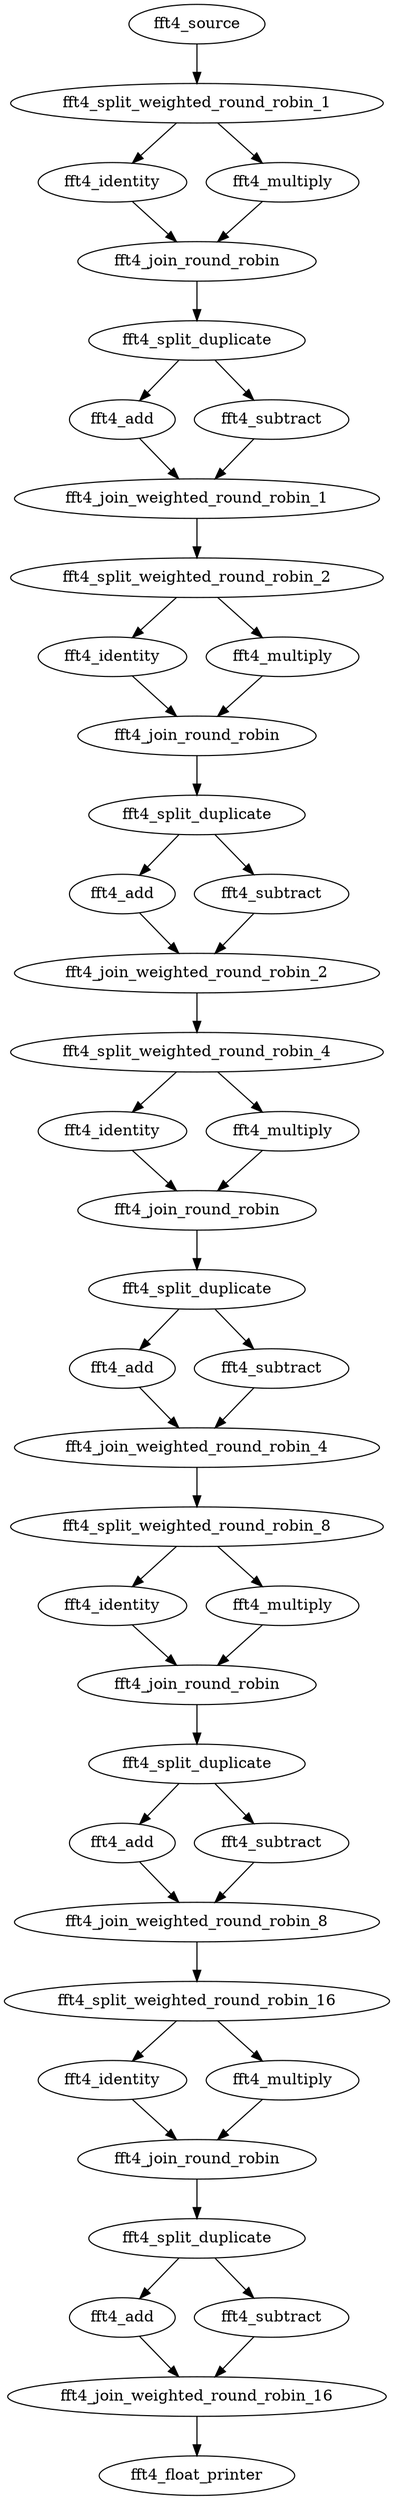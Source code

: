 digraph streamit {
fft4_source_1 -> AnonFilter_a0_9_split
AnonFilter_a1_41_join -> FloatPrinter_3
fft4_source_1 [ label="fft4_source", push=32, pop=0 ]
AnonFilter_a1_10_join -> AnonFilter_a0_16_split
AnonFilter_a1_17_join -> AnonFilter_a0_24_split
AnonFilter_a1_25_join -> AnonFilter_a0_32_split
AnonFilter_a1_33_join -> AnonFilter_a0_40_split
AnonFilter_a0_9_join -> AnonFilter_a1_10_split
AnonFilter_a0_9_split [ label="fft4_split_weighted_round_robin_1", pop=32, push=32 ]
AnonFilter_a0_9_join [ label="fft4_join_round_robin", push=32, pop=32 ]
streamit_library_fft4_identity_11 [ label="fft4_identity", push=16, pop=16 ]
AnonFilter_a0_9_split -> streamit_library_fft4_identity_11
streamit_library_fft4_identity_11 -> AnonFilter_a0_9_join
fft4_multiply_12 [ label="fft4_multiply", push=16, pop=16 ]
AnonFilter_a0_9_split -> fft4_multiply_12
fft4_multiply_12 -> AnonFilter_a0_9_join
AnonFilter_a1_10_split [ label="fft4_split_duplicate", push=32, pop=32 ]
AnonFilter_a1_10_join [ label="fft4_join_weighted_round_robin_1", pop=32, push=32 ]
fft4_add_13 [ label="fft4_add", pop=16, push=16 ]
AnonFilter_a1_10_split -> fft4_add_13
fft4_add_13 -> AnonFilter_a1_10_join
fft4_subtract_14 [ label="fft4_subtract", pop=16, push=16 ]
AnonFilter_a1_10_split -> fft4_subtract_14
fft4_subtract_14 -> AnonFilter_a1_10_join
AnonFilter_a0_16_join -> AnonFilter_a1_17_split
AnonFilter_a0_16_split [ label="fft4_split_weighted_round_robin_2", pop=32, push=32 ]
AnonFilter_a0_16_join [ label="fft4_join_round_robin", push=32, pop=32 ]
streamit_library_fft4_identity_18 [ label="fft4_identity", push=16, pop=16 ]
AnonFilter_a0_16_split -> streamit_library_fft4_identity_18
streamit_library_fft4_identity_18 -> AnonFilter_a0_16_join
fft4_multiply_19 [ label="fft4_multiply", push=16, pop=16 ]
AnonFilter_a0_16_split -> fft4_multiply_19
fft4_multiply_19 -> AnonFilter_a0_16_join
AnonFilter_a1_17_split [ label="fft4_split_duplicate", push=32, pop=32 ]
AnonFilter_a1_17_join [ label="fft4_join_weighted_round_robin_2", pop=32, push=32 ]
fft4_add_20 [ label="fft4_add", pop=16, push=16 ]
AnonFilter_a1_17_split -> fft4_add_20
fft4_add_20 -> AnonFilter_a1_17_join
fft4_subtract_21 [ label="fft4_subtract", pop=16, push=16 ]
AnonFilter_a1_17_split -> fft4_subtract_21
fft4_subtract_21 -> AnonFilter_a1_17_join
AnonFilter_a0_24_join -> AnonFilter_a1_25_split
AnonFilter_a0_24_split [ label="fft4_split_weighted_round_robin_4", pop=32, push=32 ]
AnonFilter_a0_24_join [ label="fft4_join_round_robin", push=32, pop=32 ]
streamit_library_fft4_identity_26 [ label="fft4_identity", push=16, pop=16 ]
AnonFilter_a0_24_split -> streamit_library_fft4_identity_26
streamit_library_fft4_identity_26 -> AnonFilter_a0_24_join
fft4_multiply_27 [ label="fft4_multiply", push=16, pop=16 ]
AnonFilter_a0_24_split -> fft4_multiply_27
fft4_multiply_27 -> AnonFilter_a0_24_join
AnonFilter_a1_25_split [ label="fft4_split_duplicate", push=32, pop=32 ]
AnonFilter_a1_25_join [ label="fft4_join_weighted_round_robin_4", pop=32, push=32 ]
fft4_add_28 [ label="fft4_add", pop=16, push=16 ]
AnonFilter_a1_25_split -> fft4_add_28
fft4_add_28 -> AnonFilter_a1_25_join
fft4_subtract_29 [ label="fft4_subtract", pop=16, push=16 ]
AnonFilter_a1_25_split -> fft4_subtract_29
fft4_subtract_29 -> AnonFilter_a1_25_join
AnonFilter_a0_32_join -> AnonFilter_a1_33_split
AnonFilter_a0_32_split [ label="fft4_split_weighted_round_robin_8", pop=32, push=32 ]
AnonFilter_a0_32_join [ label="fft4_join_round_robin", push=32, pop=32 ]
streamit_library_fft4_identity_34 [ label="fft4_identity", push=16, pop=16 ]
AnonFilter_a0_32_split -> streamit_library_fft4_identity_34
streamit_library_fft4_identity_34 -> AnonFilter_a0_32_join
fft4_multiply_35 [ label="fft4_multiply", push=16, pop=16 ]
AnonFilter_a0_32_split -> fft4_multiply_35
fft4_multiply_35 -> AnonFilter_a0_32_join
AnonFilter_a1_33_split [ label="fft4_split_duplicate", push=32, pop=32 ]
AnonFilter_a1_33_join [ label="fft4_join_weighted_round_robin_8", pop=32, push=32 ]
fft4_add_36 [ label="fft4_add", pop=16, push=16 ]
AnonFilter_a1_33_split -> fft4_add_36
fft4_add_36 -> AnonFilter_a1_33_join
fft4_subtract_37 [ label="fft4_subtract", pop=16, push=16 ]
AnonFilter_a1_33_split -> fft4_subtract_37
fft4_subtract_37 -> AnonFilter_a1_33_join
AnonFilter_a0_40_join -> AnonFilter_a1_41_split
AnonFilter_a0_40_split [ label="fft4_split_weighted_round_robin_16", pop=32, push=32 ]
AnonFilter_a0_40_join [ label="fft4_join_round_robin", push=32, pop=32 ]
streamit_library_fft4_identity_42 [ label="fft4_identity", push=16, pop=16 ]
AnonFilter_a0_40_split -> streamit_library_fft4_identity_42
streamit_library_fft4_identity_42 -> AnonFilter_a0_40_join
fft4_multiply_43 [ label="fft4_multiply", push=16, pop=16 ]
AnonFilter_a0_40_split -> fft4_multiply_43
fft4_multiply_43 -> AnonFilter_a0_40_join
AnonFilter_a1_41_split [ label="fft4_split_duplicate", push=32, pop=32 ]
AnonFilter_a1_41_join [ label="fft4_join_weighted_round_robin_16", pop=32, push=32 ]
fft4_add_44 [ label="fft4_add", pop=16, push=16 ]
AnonFilter_a1_41_split -> fft4_add_44
fft4_add_44 -> AnonFilter_a1_41_join
fft4_subtract_45 [ label="fft4_subtract", pop=16, push=16 ]
AnonFilter_a1_41_split -> fft4_subtract_45
fft4_subtract_45 -> AnonFilter_a1_41_join
FloatPrinter_3 [ label="fft4_float_printer", pop=32, push=0 ]
}
